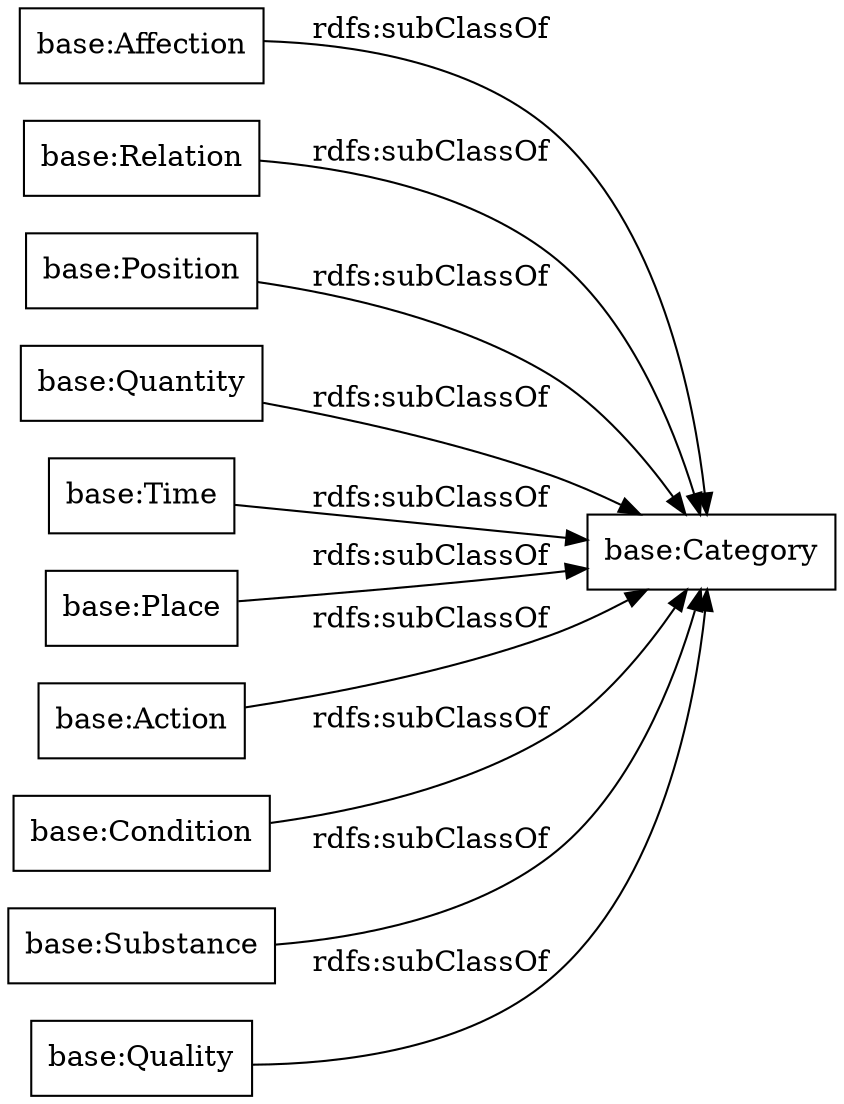 digraph ar2dtool_diagram { 
rankdir=LR;
size="1000"
node [shape = rectangle, color="black"]; "base:Affection" "base:Relation" "base:Position" "base:Quantity" "base:Time" "base:Place" "base:Action" "base:Condition" "base:Substance" "base:Category" "base:Quality" ; /*classes style*/
	"base:Place" -> "base:Category" [ label = "rdfs:subClassOf" ];
	"base:Condition" -> "base:Category" [ label = "rdfs:subClassOf" ];
	"base:Position" -> "base:Category" [ label = "rdfs:subClassOf" ];
	"base:Affection" -> "base:Category" [ label = "rdfs:subClassOf" ];
	"base:Substance" -> "base:Category" [ label = "rdfs:subClassOf" ];
	"base:Action" -> "base:Category" [ label = "rdfs:subClassOf" ];
	"base:Relation" -> "base:Category" [ label = "rdfs:subClassOf" ];
	"base:Quality" -> "base:Category" [ label = "rdfs:subClassOf" ];
	"base:Time" -> "base:Category" [ label = "rdfs:subClassOf" ];
	"base:Quantity" -> "base:Category" [ label = "rdfs:subClassOf" ];

}
